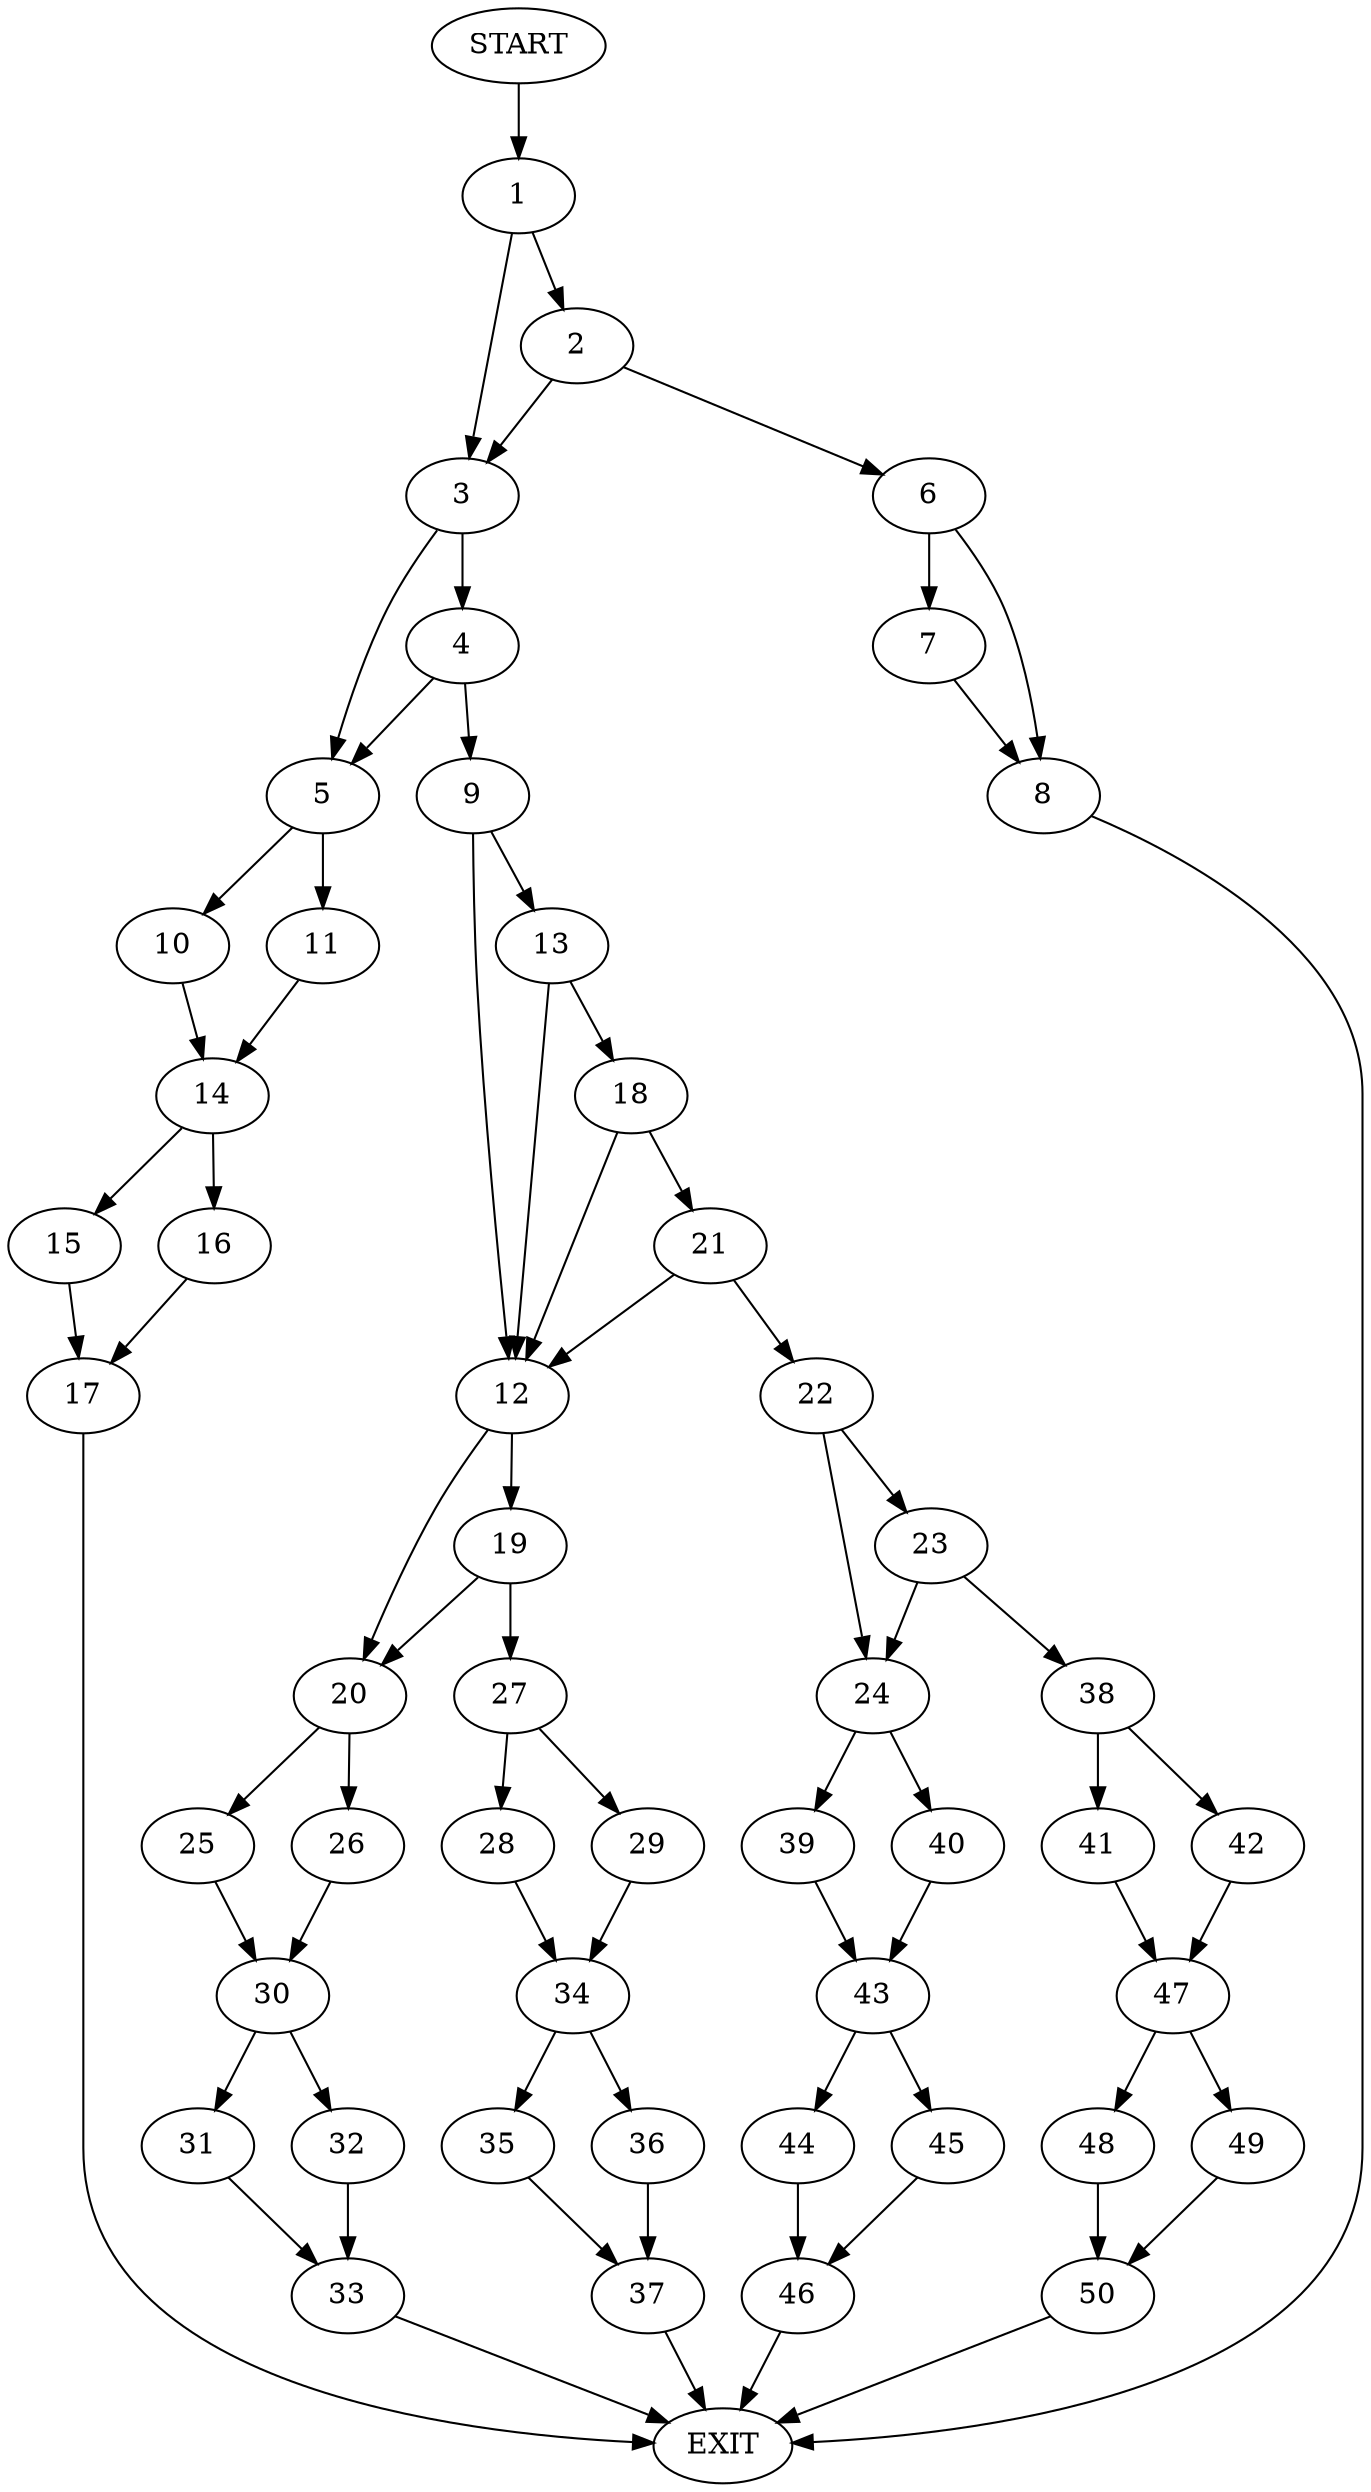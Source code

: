 digraph {
0 [label="START"]
51 [label="EXIT"]
0 -> 1
1 -> 2
1 -> 3
3 -> 4
3 -> 5
2 -> 6
2 -> 3
6 -> 7
6 -> 8
7 -> 8
8 -> 51
4 -> 9
4 -> 5
5 -> 10
5 -> 11
9 -> 12
9 -> 13
10 -> 14
11 -> 14
14 -> 15
14 -> 16
16 -> 17
15 -> 17
17 -> 51
13 -> 12
13 -> 18
12 -> 19
12 -> 20
18 -> 12
18 -> 21
21 -> 12
21 -> 22
22 -> 23
22 -> 24
20 -> 25
20 -> 26
19 -> 27
19 -> 20
27 -> 28
27 -> 29
25 -> 30
26 -> 30
30 -> 31
30 -> 32
31 -> 33
32 -> 33
33 -> 51
28 -> 34
29 -> 34
34 -> 35
34 -> 36
35 -> 37
36 -> 37
37 -> 51
23 -> 38
23 -> 24
24 -> 39
24 -> 40
38 -> 41
38 -> 42
39 -> 43
40 -> 43
43 -> 44
43 -> 45
44 -> 46
45 -> 46
46 -> 51
42 -> 47
41 -> 47
47 -> 48
47 -> 49
48 -> 50
49 -> 50
50 -> 51
}
